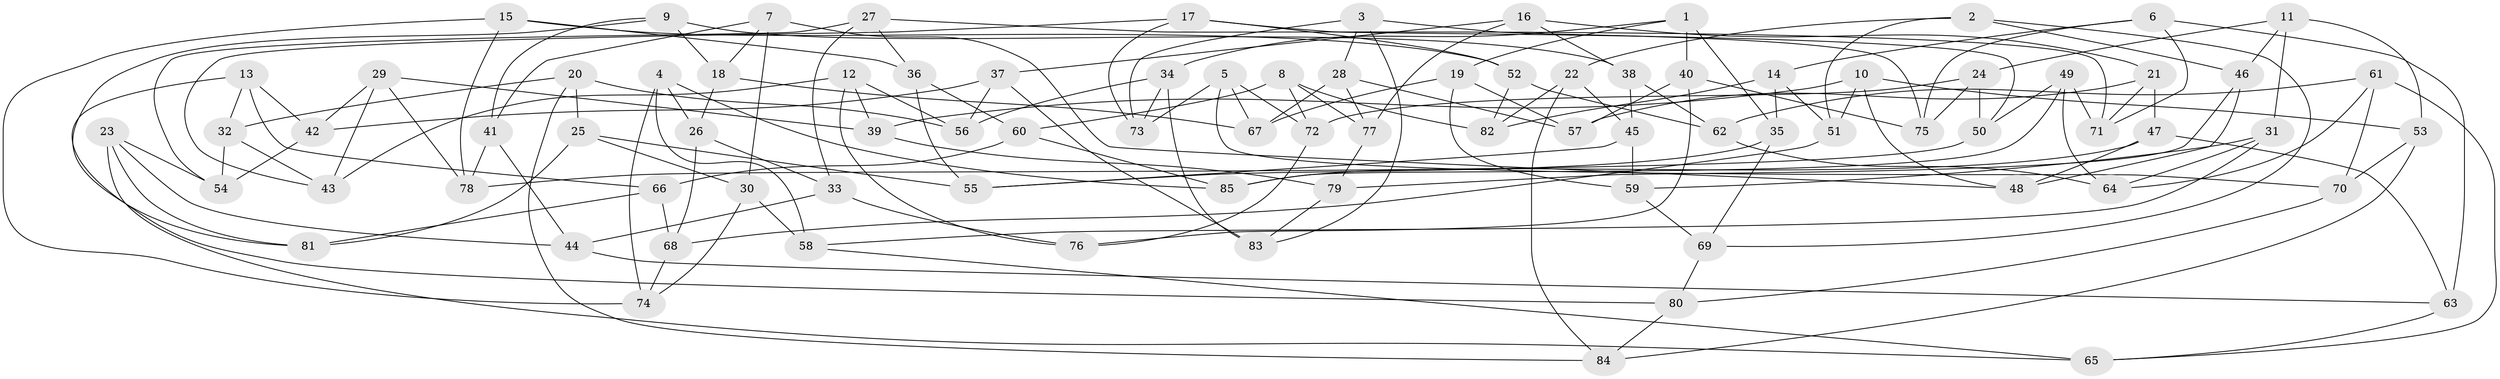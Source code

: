 // Generated by graph-tools (version 1.1) at 2025/16/03/09/25 04:16:41]
// undirected, 85 vertices, 170 edges
graph export_dot {
graph [start="1"]
  node [color=gray90,style=filled];
  1;
  2;
  3;
  4;
  5;
  6;
  7;
  8;
  9;
  10;
  11;
  12;
  13;
  14;
  15;
  16;
  17;
  18;
  19;
  20;
  21;
  22;
  23;
  24;
  25;
  26;
  27;
  28;
  29;
  30;
  31;
  32;
  33;
  34;
  35;
  36;
  37;
  38;
  39;
  40;
  41;
  42;
  43;
  44;
  45;
  46;
  47;
  48;
  49;
  50;
  51;
  52;
  53;
  54;
  55;
  56;
  57;
  58;
  59;
  60;
  61;
  62;
  63;
  64;
  65;
  66;
  67;
  68;
  69;
  70;
  71;
  72;
  73;
  74;
  75;
  76;
  77;
  78;
  79;
  80;
  81;
  82;
  83;
  84;
  85;
  1 -- 34;
  1 -- 19;
  1 -- 40;
  1 -- 35;
  2 -- 69;
  2 -- 46;
  2 -- 22;
  2 -- 51;
  3 -- 28;
  3 -- 75;
  3 -- 73;
  3 -- 83;
  4 -- 26;
  4 -- 74;
  4 -- 85;
  4 -- 58;
  5 -- 70;
  5 -- 72;
  5 -- 73;
  5 -- 67;
  6 -- 75;
  6 -- 14;
  6 -- 63;
  6 -- 71;
  7 -- 30;
  7 -- 18;
  7 -- 48;
  7 -- 41;
  8 -- 72;
  8 -- 82;
  8 -- 77;
  8 -- 60;
  9 -- 18;
  9 -- 81;
  9 -- 41;
  9 -- 38;
  10 -- 53;
  10 -- 48;
  10 -- 51;
  10 -- 39;
  11 -- 31;
  11 -- 53;
  11 -- 46;
  11 -- 24;
  12 -- 43;
  12 -- 39;
  12 -- 56;
  12 -- 76;
  13 -- 66;
  13 -- 42;
  13 -- 32;
  13 -- 80;
  14 -- 35;
  14 -- 51;
  14 -- 82;
  15 -- 74;
  15 -- 78;
  15 -- 36;
  15 -- 52;
  16 -- 37;
  16 -- 77;
  16 -- 38;
  16 -- 21;
  17 -- 73;
  17 -- 50;
  17 -- 43;
  17 -- 52;
  18 -- 67;
  18 -- 26;
  19 -- 57;
  19 -- 59;
  19 -- 67;
  20 -- 25;
  20 -- 84;
  20 -- 32;
  20 -- 56;
  21 -- 57;
  21 -- 71;
  21 -- 47;
  22 -- 84;
  22 -- 45;
  22 -- 82;
  23 -- 65;
  23 -- 81;
  23 -- 44;
  23 -- 54;
  24 -- 75;
  24 -- 72;
  24 -- 50;
  25 -- 30;
  25 -- 81;
  25 -- 55;
  26 -- 33;
  26 -- 68;
  27 -- 33;
  27 -- 71;
  27 -- 54;
  27 -- 36;
  28 -- 77;
  28 -- 67;
  28 -- 57;
  29 -- 43;
  29 -- 39;
  29 -- 42;
  29 -- 78;
  30 -- 58;
  30 -- 74;
  31 -- 64;
  31 -- 58;
  31 -- 59;
  32 -- 54;
  32 -- 43;
  33 -- 44;
  33 -- 76;
  34 -- 73;
  34 -- 56;
  34 -- 83;
  35 -- 55;
  35 -- 69;
  36 -- 60;
  36 -- 55;
  37 -- 42;
  37 -- 56;
  37 -- 83;
  38 -- 45;
  38 -- 62;
  39 -- 79;
  40 -- 57;
  40 -- 75;
  40 -- 76;
  41 -- 78;
  41 -- 44;
  42 -- 54;
  44 -- 63;
  45 -- 55;
  45 -- 59;
  46 -- 79;
  46 -- 48;
  47 -- 85;
  47 -- 48;
  47 -- 63;
  49 -- 64;
  49 -- 85;
  49 -- 50;
  49 -- 71;
  50 -- 78;
  51 -- 68;
  52 -- 82;
  52 -- 62;
  53 -- 70;
  53 -- 84;
  58 -- 65;
  59 -- 69;
  60 -- 85;
  60 -- 66;
  61 -- 64;
  61 -- 62;
  61 -- 70;
  61 -- 65;
  62 -- 64;
  63 -- 65;
  66 -- 68;
  66 -- 81;
  68 -- 74;
  69 -- 80;
  70 -- 80;
  72 -- 76;
  77 -- 79;
  79 -- 83;
  80 -- 84;
}
